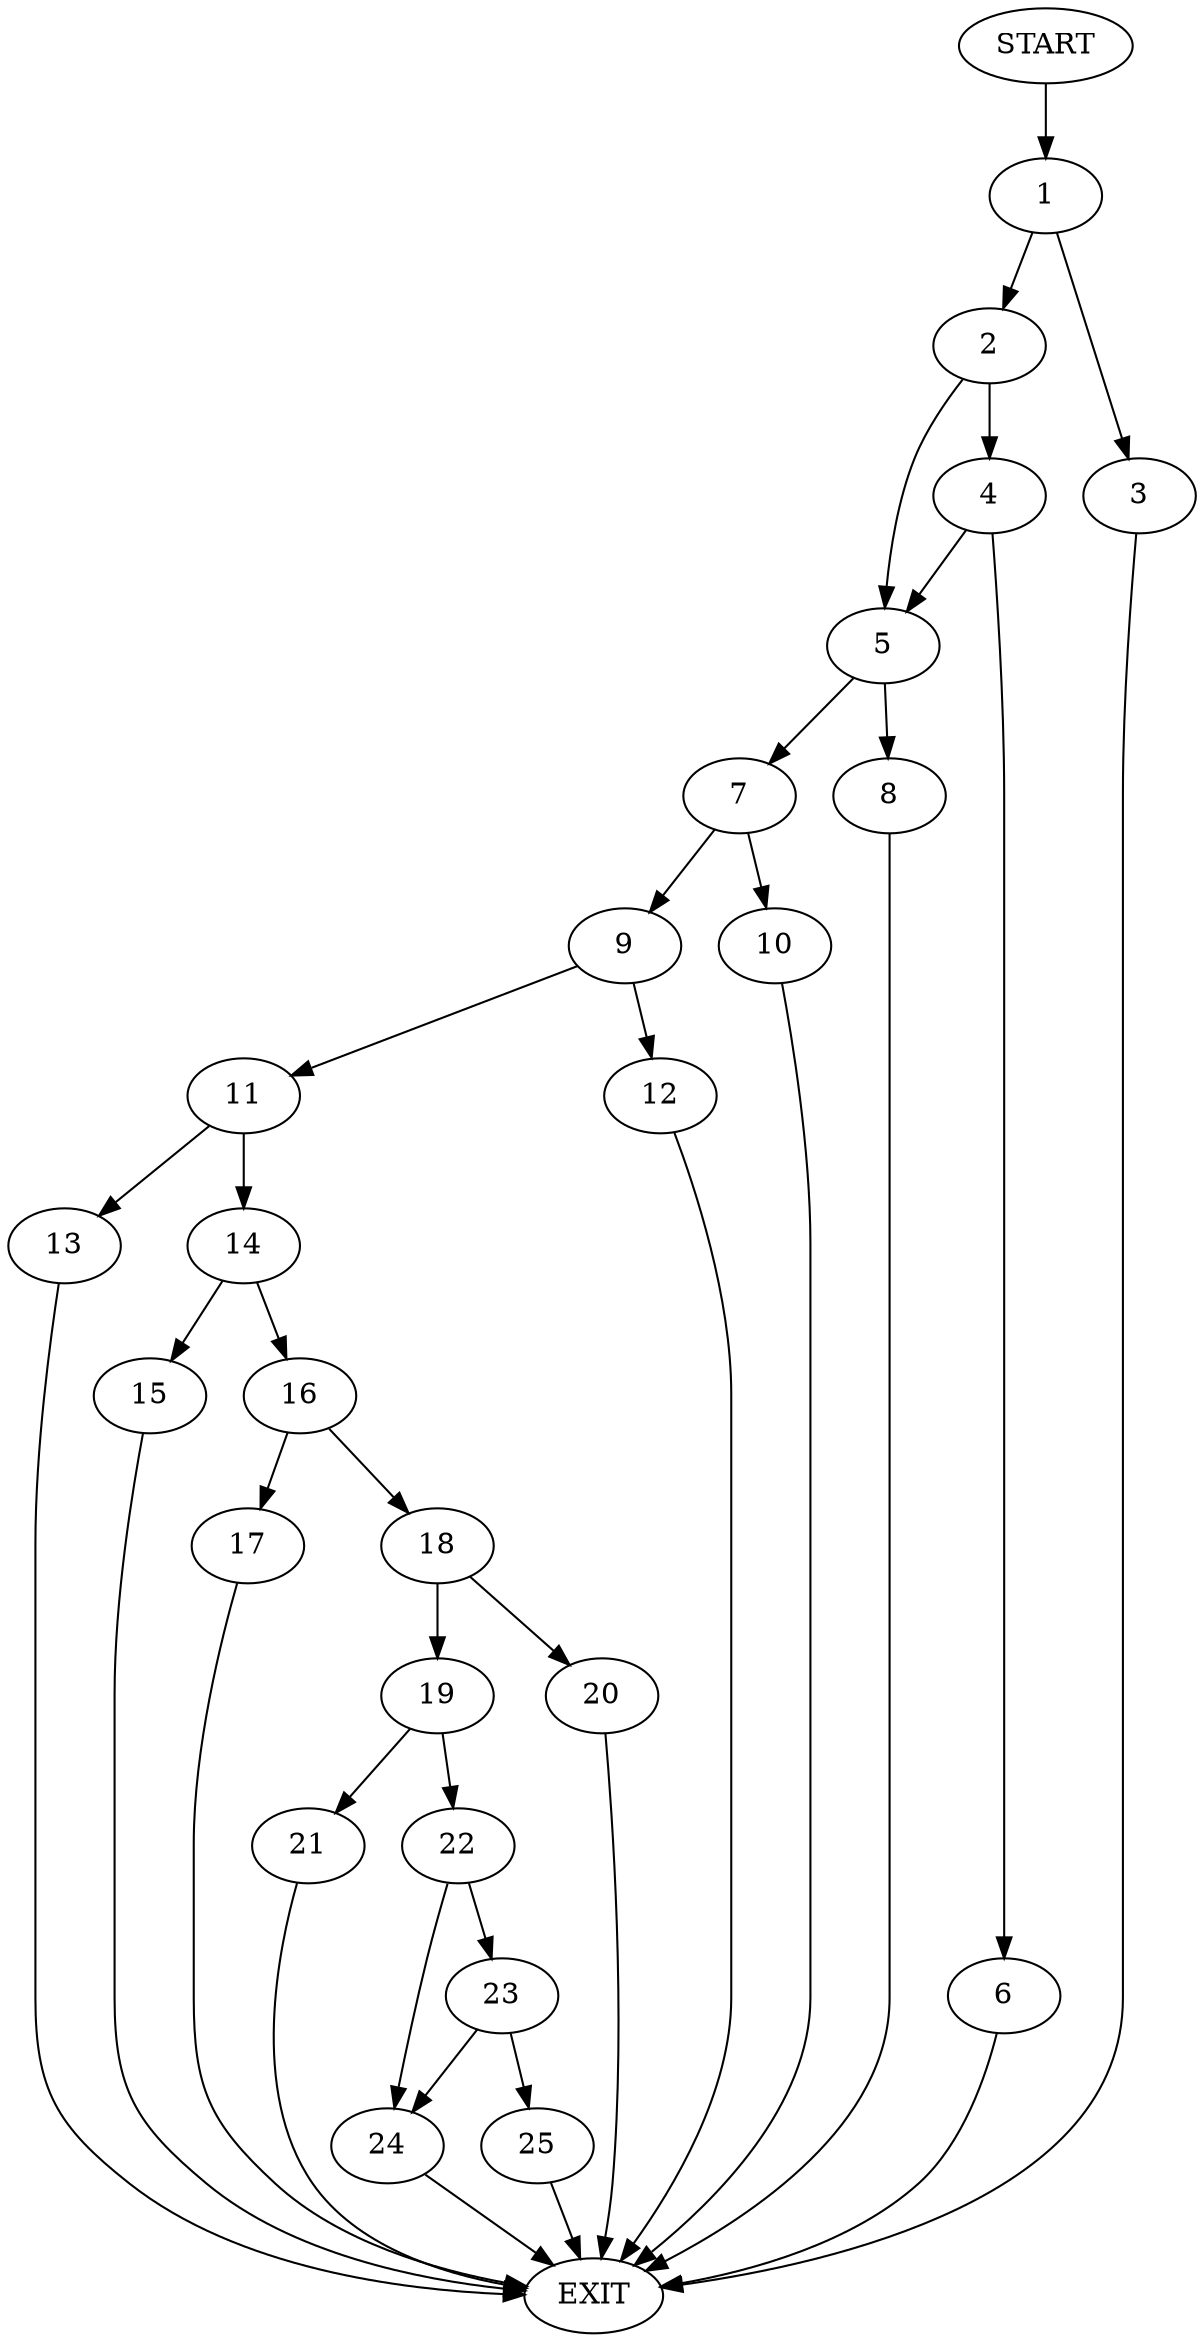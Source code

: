 digraph {
0 [label="START"]
26 [label="EXIT"]
0 -> 1
1 -> 2
1 -> 3
2 -> 4
2 -> 5
3 -> 26
4 -> 6
4 -> 5
5 -> 7
5 -> 8
6 -> 26
8 -> 26
7 -> 9
7 -> 10
9 -> 11
9 -> 12
10 -> 26
12 -> 26
11 -> 13
11 -> 14
14 -> 15
14 -> 16
13 -> 26
15 -> 26
16 -> 17
16 -> 18
18 -> 19
18 -> 20
17 -> 26
20 -> 26
19 -> 21
19 -> 22
22 -> 23
22 -> 24
21 -> 26
23 -> 25
23 -> 24
24 -> 26
25 -> 26
}
